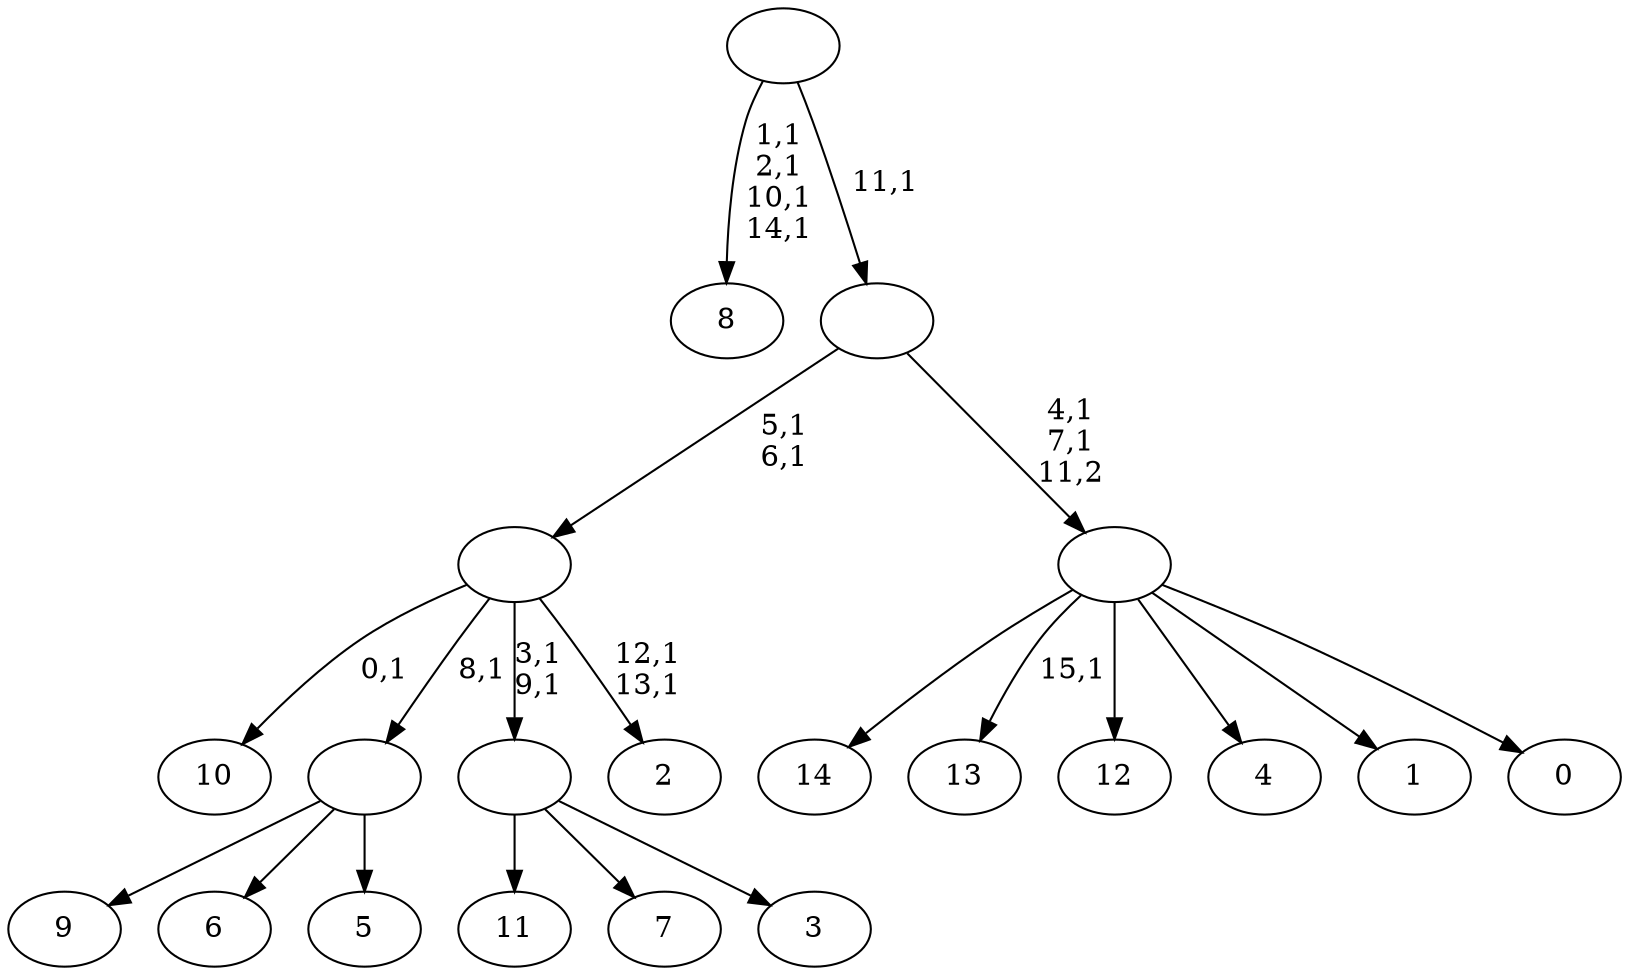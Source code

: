 digraph T {
	31 [label="14"]
	30 [label="13"]
	28 [label="12"]
	27 [label="11"]
	26 [label="10"]
	24 [label="9"]
	23 [label="8"]
	18 [label="7"]
	17 [label="6"]
	16 [label="5"]
	15 [label=""]
	14 [label="4"]
	13 [label="3"]
	12 [label=""]
	10 [label="2"]
	7 [label=""]
	5 [label="1"]
	4 [label="0"]
	3 [label=""]
	1 [label=""]
	0 [label=""]
	15 -> 24 [label=""]
	15 -> 17 [label=""]
	15 -> 16 [label=""]
	12 -> 27 [label=""]
	12 -> 18 [label=""]
	12 -> 13 [label=""]
	7 -> 10 [label="12,1\n13,1"]
	7 -> 12 [label="3,1\n9,1"]
	7 -> 26 [label="0,1"]
	7 -> 15 [label="8,1"]
	3 -> 30 [label="15,1"]
	3 -> 31 [label=""]
	3 -> 28 [label=""]
	3 -> 14 [label=""]
	3 -> 5 [label=""]
	3 -> 4 [label=""]
	1 -> 3 [label="4,1\n7,1\n11,2"]
	1 -> 7 [label="5,1\n6,1"]
	0 -> 23 [label="1,1\n2,1\n10,1\n14,1"]
	0 -> 1 [label="11,1"]
}
